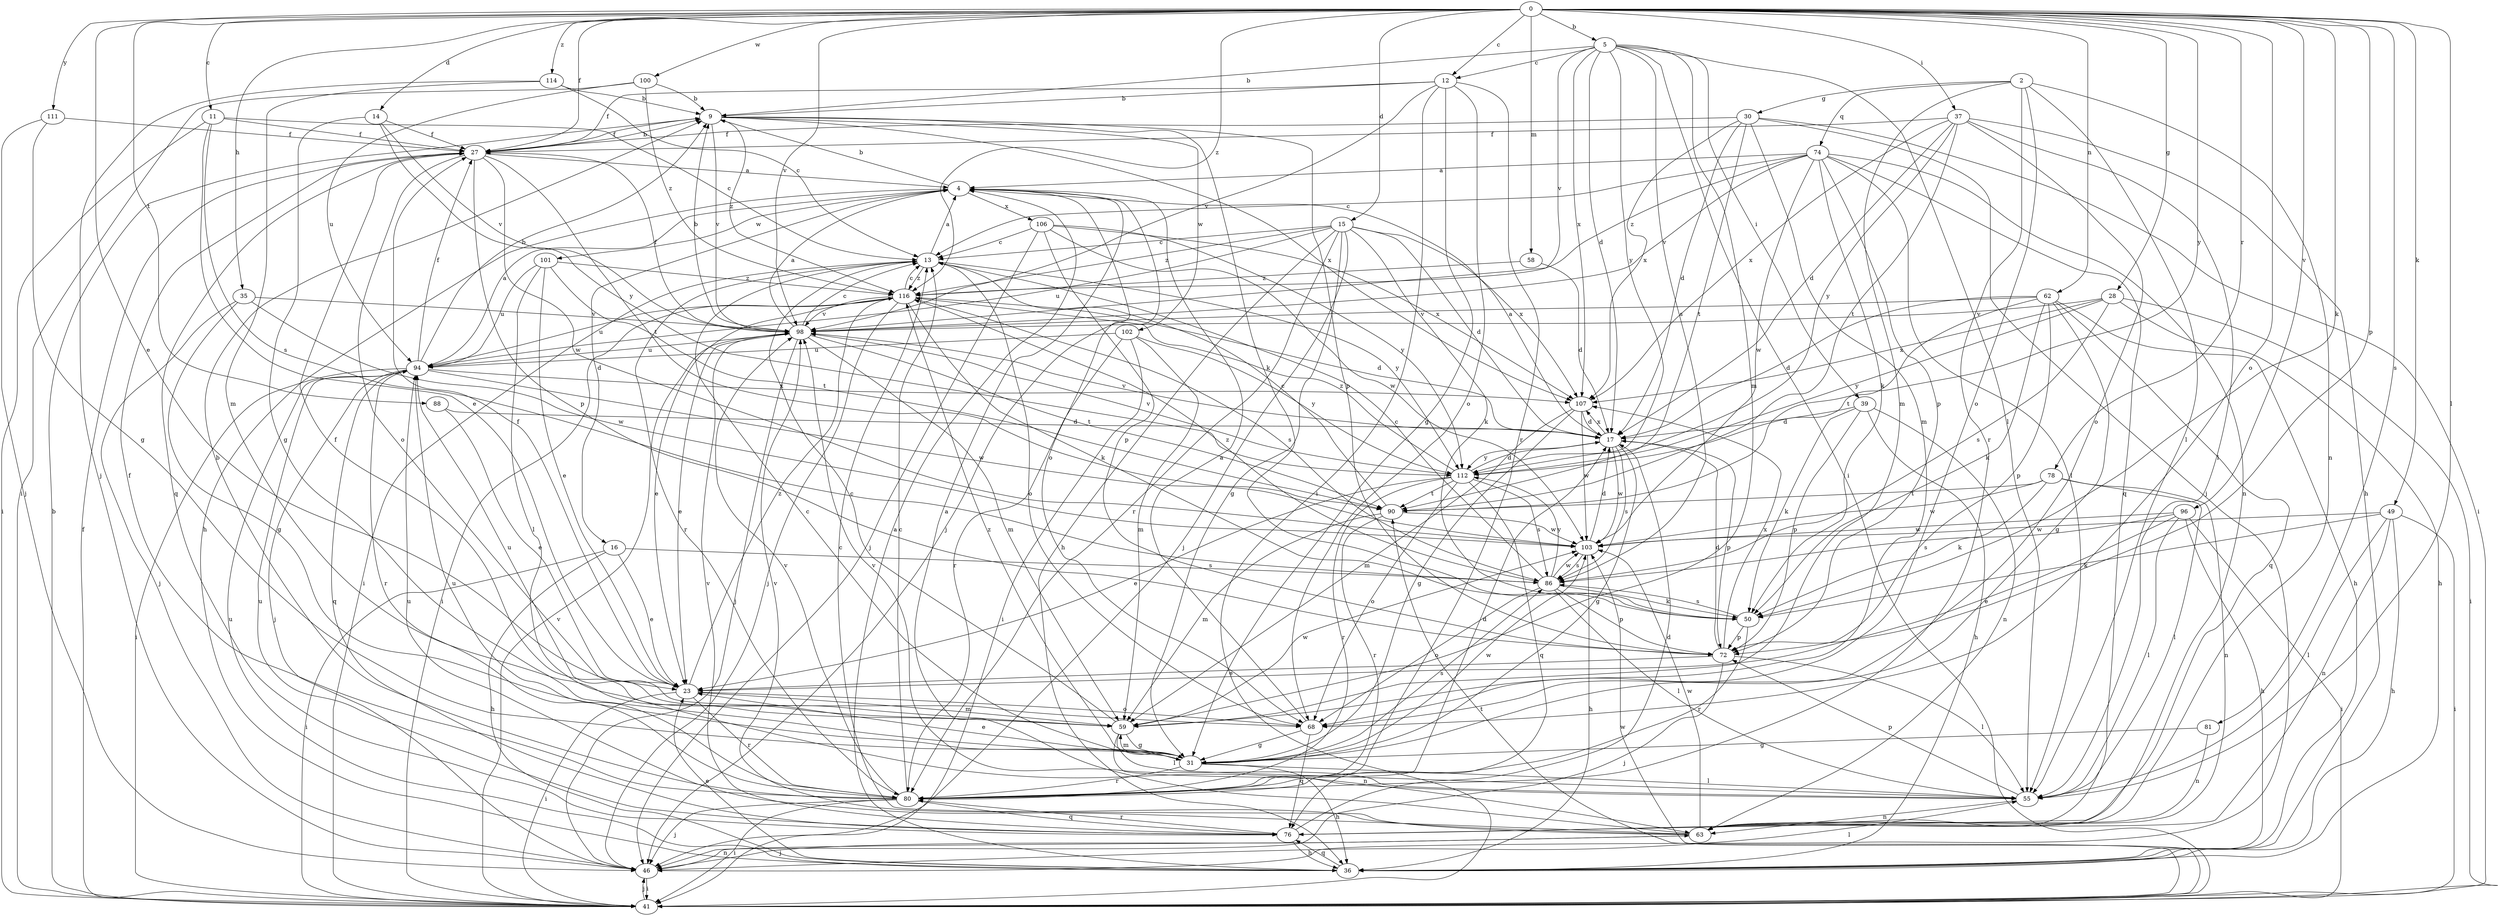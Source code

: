 strict digraph  {
0;
2;
4;
5;
9;
11;
12;
13;
14;
15;
16;
17;
23;
27;
28;
30;
31;
35;
36;
37;
39;
41;
46;
49;
50;
55;
58;
59;
62;
63;
68;
72;
74;
76;
78;
80;
81;
86;
88;
90;
94;
96;
98;
100;
101;
102;
103;
106;
107;
111;
112;
114;
116;
0 -> 5  [label=b];
0 -> 11  [label=c];
0 -> 12  [label=c];
0 -> 14  [label=d];
0 -> 15  [label=d];
0 -> 23  [label=e];
0 -> 27  [label=f];
0 -> 28  [label=g];
0 -> 35  [label=h];
0 -> 37  [label=i];
0 -> 49  [label=k];
0 -> 50  [label=k];
0 -> 55  [label=l];
0 -> 58  [label=m];
0 -> 62  [label=n];
0 -> 68  [label=o];
0 -> 72  [label=p];
0 -> 78  [label=r];
0 -> 81  [label=s];
0 -> 88  [label=t];
0 -> 96  [label=v];
0 -> 98  [label=v];
0 -> 100  [label=w];
0 -> 111  [label=y];
0 -> 112  [label=y];
0 -> 114  [label=z];
0 -> 116  [label=z];
2 -> 30  [label=g];
2 -> 55  [label=l];
2 -> 59  [label=m];
2 -> 63  [label=n];
2 -> 68  [label=o];
2 -> 74  [label=q];
2 -> 80  [label=r];
4 -> 9  [label=b];
4 -> 16  [label=d];
4 -> 36  [label=h];
4 -> 46  [label=j];
4 -> 68  [label=o];
4 -> 101  [label=w];
4 -> 106  [label=x];
5 -> 9  [label=b];
5 -> 12  [label=c];
5 -> 17  [label=d];
5 -> 39  [label=i];
5 -> 41  [label=i];
5 -> 55  [label=l];
5 -> 59  [label=m];
5 -> 86  [label=s];
5 -> 98  [label=v];
5 -> 107  [label=x];
5 -> 112  [label=y];
9 -> 27  [label=f];
9 -> 50  [label=k];
9 -> 72  [label=p];
9 -> 98  [label=v];
9 -> 102  [label=w];
9 -> 107  [label=x];
9 -> 116  [label=z];
11 -> 13  [label=c];
11 -> 23  [label=e];
11 -> 27  [label=f];
11 -> 41  [label=i];
11 -> 86  [label=s];
12 -> 9  [label=b];
12 -> 27  [label=f];
12 -> 31  [label=g];
12 -> 41  [label=i];
12 -> 68  [label=o];
12 -> 80  [label=r];
12 -> 98  [label=v];
13 -> 4  [label=a];
13 -> 41  [label=i];
13 -> 68  [label=o];
13 -> 80  [label=r];
13 -> 112  [label=y];
13 -> 116  [label=z];
14 -> 27  [label=f];
14 -> 31  [label=g];
14 -> 98  [label=v];
14 -> 112  [label=y];
15 -> 13  [label=c];
15 -> 17  [label=d];
15 -> 31  [label=g];
15 -> 36  [label=h];
15 -> 46  [label=j];
15 -> 50  [label=k];
15 -> 80  [label=r];
15 -> 94  [label=u];
15 -> 107  [label=x];
15 -> 116  [label=z];
16 -> 23  [label=e];
16 -> 36  [label=h];
16 -> 41  [label=i];
16 -> 86  [label=s];
17 -> 4  [label=a];
17 -> 31  [label=g];
17 -> 72  [label=p];
17 -> 86  [label=s];
17 -> 98  [label=v];
17 -> 103  [label=w];
17 -> 107  [label=x];
17 -> 112  [label=y];
23 -> 27  [label=f];
23 -> 41  [label=i];
23 -> 59  [label=m];
23 -> 68  [label=o];
23 -> 80  [label=r];
23 -> 116  [label=z];
27 -> 4  [label=a];
27 -> 9  [label=b];
27 -> 68  [label=o];
27 -> 72  [label=p];
27 -> 76  [label=q];
27 -> 90  [label=t];
27 -> 103  [label=w];
28 -> 36  [label=h];
28 -> 41  [label=i];
28 -> 86  [label=s];
28 -> 98  [label=v];
28 -> 107  [label=x];
28 -> 112  [label=y];
30 -> 17  [label=d];
30 -> 27  [label=f];
30 -> 41  [label=i];
30 -> 46  [label=j];
30 -> 59  [label=m];
30 -> 90  [label=t];
30 -> 107  [label=x];
31 -> 13  [label=c];
31 -> 23  [label=e];
31 -> 36  [label=h];
31 -> 55  [label=l];
31 -> 59  [label=m];
31 -> 80  [label=r];
31 -> 86  [label=s];
31 -> 103  [label=w];
31 -> 116  [label=z];
35 -> 31  [label=g];
35 -> 46  [label=j];
35 -> 98  [label=v];
35 -> 103  [label=w];
36 -> 4  [label=a];
36 -> 23  [label=e];
36 -> 76  [label=q];
36 -> 94  [label=u];
37 -> 17  [label=d];
37 -> 27  [label=f];
37 -> 36  [label=h];
37 -> 55  [label=l];
37 -> 68  [label=o];
37 -> 90  [label=t];
37 -> 107  [label=x];
37 -> 112  [label=y];
39 -> 17  [label=d];
39 -> 36  [label=h];
39 -> 50  [label=k];
39 -> 63  [label=n];
39 -> 72  [label=p];
41 -> 9  [label=b];
41 -> 27  [label=f];
41 -> 46  [label=j];
41 -> 90  [label=t];
41 -> 98  [label=v];
41 -> 103  [label=w];
46 -> 41  [label=i];
46 -> 55  [label=l];
46 -> 63  [label=n];
49 -> 36  [label=h];
49 -> 41  [label=i];
49 -> 50  [label=k];
49 -> 55  [label=l];
49 -> 63  [label=n];
49 -> 103  [label=w];
50 -> 72  [label=p];
50 -> 80  [label=r];
50 -> 86  [label=s];
55 -> 63  [label=n];
55 -> 72  [label=p];
55 -> 98  [label=v];
58 -> 17  [label=d];
58 -> 116  [label=z];
59 -> 13  [label=c];
59 -> 27  [label=f];
59 -> 31  [label=g];
59 -> 55  [label=l];
59 -> 63  [label=n];
59 -> 94  [label=u];
59 -> 103  [label=w];
62 -> 17  [label=d];
62 -> 31  [label=g];
62 -> 36  [label=h];
62 -> 50  [label=k];
62 -> 72  [label=p];
62 -> 76  [label=q];
62 -> 90  [label=t];
62 -> 98  [label=v];
63 -> 4  [label=a];
63 -> 13  [label=c];
63 -> 46  [label=j];
63 -> 94  [label=u];
63 -> 98  [label=v];
63 -> 103  [label=w];
68 -> 4  [label=a];
68 -> 31  [label=g];
68 -> 76  [label=q];
72 -> 17  [label=d];
72 -> 23  [label=e];
72 -> 46  [label=j];
72 -> 55  [label=l];
72 -> 107  [label=x];
74 -> 4  [label=a];
74 -> 13  [label=c];
74 -> 50  [label=k];
74 -> 55  [label=l];
74 -> 63  [label=n];
74 -> 72  [label=p];
74 -> 76  [label=q];
74 -> 98  [label=v];
74 -> 103  [label=w];
74 -> 116  [label=z];
76 -> 17  [label=d];
76 -> 36  [label=h];
76 -> 80  [label=r];
76 -> 94  [label=u];
76 -> 98  [label=v];
78 -> 50  [label=k];
78 -> 55  [label=l];
78 -> 63  [label=n];
78 -> 90  [label=t];
78 -> 103  [label=w];
80 -> 9  [label=b];
80 -> 13  [label=c];
80 -> 17  [label=d];
80 -> 27  [label=f];
80 -> 41  [label=i];
80 -> 46  [label=j];
80 -> 76  [label=q];
80 -> 94  [label=u];
80 -> 98  [label=v];
81 -> 31  [label=g];
81 -> 63  [label=n];
86 -> 13  [label=c];
86 -> 50  [label=k];
86 -> 55  [label=l];
86 -> 68  [label=o];
86 -> 72  [label=p];
86 -> 103  [label=w];
86 -> 112  [label=y];
86 -> 116  [label=z];
88 -> 17  [label=d];
88 -> 23  [label=e];
90 -> 13  [label=c];
90 -> 59  [label=m];
90 -> 80  [label=r];
90 -> 103  [label=w];
94 -> 4  [label=a];
94 -> 9  [label=b];
94 -> 27  [label=f];
94 -> 41  [label=i];
94 -> 46  [label=j];
94 -> 76  [label=q];
94 -> 80  [label=r];
94 -> 103  [label=w];
94 -> 107  [label=x];
96 -> 23  [label=e];
96 -> 36  [label=h];
96 -> 41  [label=i];
96 -> 55  [label=l];
96 -> 86  [label=s];
96 -> 103  [label=w];
98 -> 4  [label=a];
98 -> 9  [label=b];
98 -> 13  [label=c];
98 -> 23  [label=e];
98 -> 27  [label=f];
98 -> 46  [label=j];
98 -> 59  [label=m];
98 -> 90  [label=t];
98 -> 94  [label=u];
100 -> 9  [label=b];
100 -> 41  [label=i];
100 -> 94  [label=u];
100 -> 116  [label=z];
101 -> 23  [label=e];
101 -> 55  [label=l];
101 -> 90  [label=t];
101 -> 94  [label=u];
101 -> 116  [label=z];
102 -> 41  [label=i];
102 -> 59  [label=m];
102 -> 80  [label=r];
102 -> 94  [label=u];
102 -> 112  [label=y];
103 -> 17  [label=d];
103 -> 36  [label=h];
103 -> 86  [label=s];
106 -> 13  [label=c];
106 -> 46  [label=j];
106 -> 72  [label=p];
106 -> 103  [label=w];
106 -> 107  [label=x];
106 -> 112  [label=y];
107 -> 17  [label=d];
107 -> 31  [label=g];
107 -> 59  [label=m];
107 -> 103  [label=w];
111 -> 27  [label=f];
111 -> 31  [label=g];
111 -> 46  [label=j];
112 -> 17  [label=d];
112 -> 23  [label=e];
112 -> 68  [label=o];
112 -> 76  [label=q];
112 -> 80  [label=r];
112 -> 86  [label=s];
112 -> 90  [label=t];
112 -> 98  [label=v];
112 -> 116  [label=z];
114 -> 9  [label=b];
114 -> 13  [label=c];
114 -> 46  [label=j];
114 -> 59  [label=m];
116 -> 13  [label=c];
116 -> 17  [label=d];
116 -> 23  [label=e];
116 -> 41  [label=i];
116 -> 46  [label=j];
116 -> 50  [label=k];
116 -> 86  [label=s];
116 -> 94  [label=u];
116 -> 98  [label=v];
}
